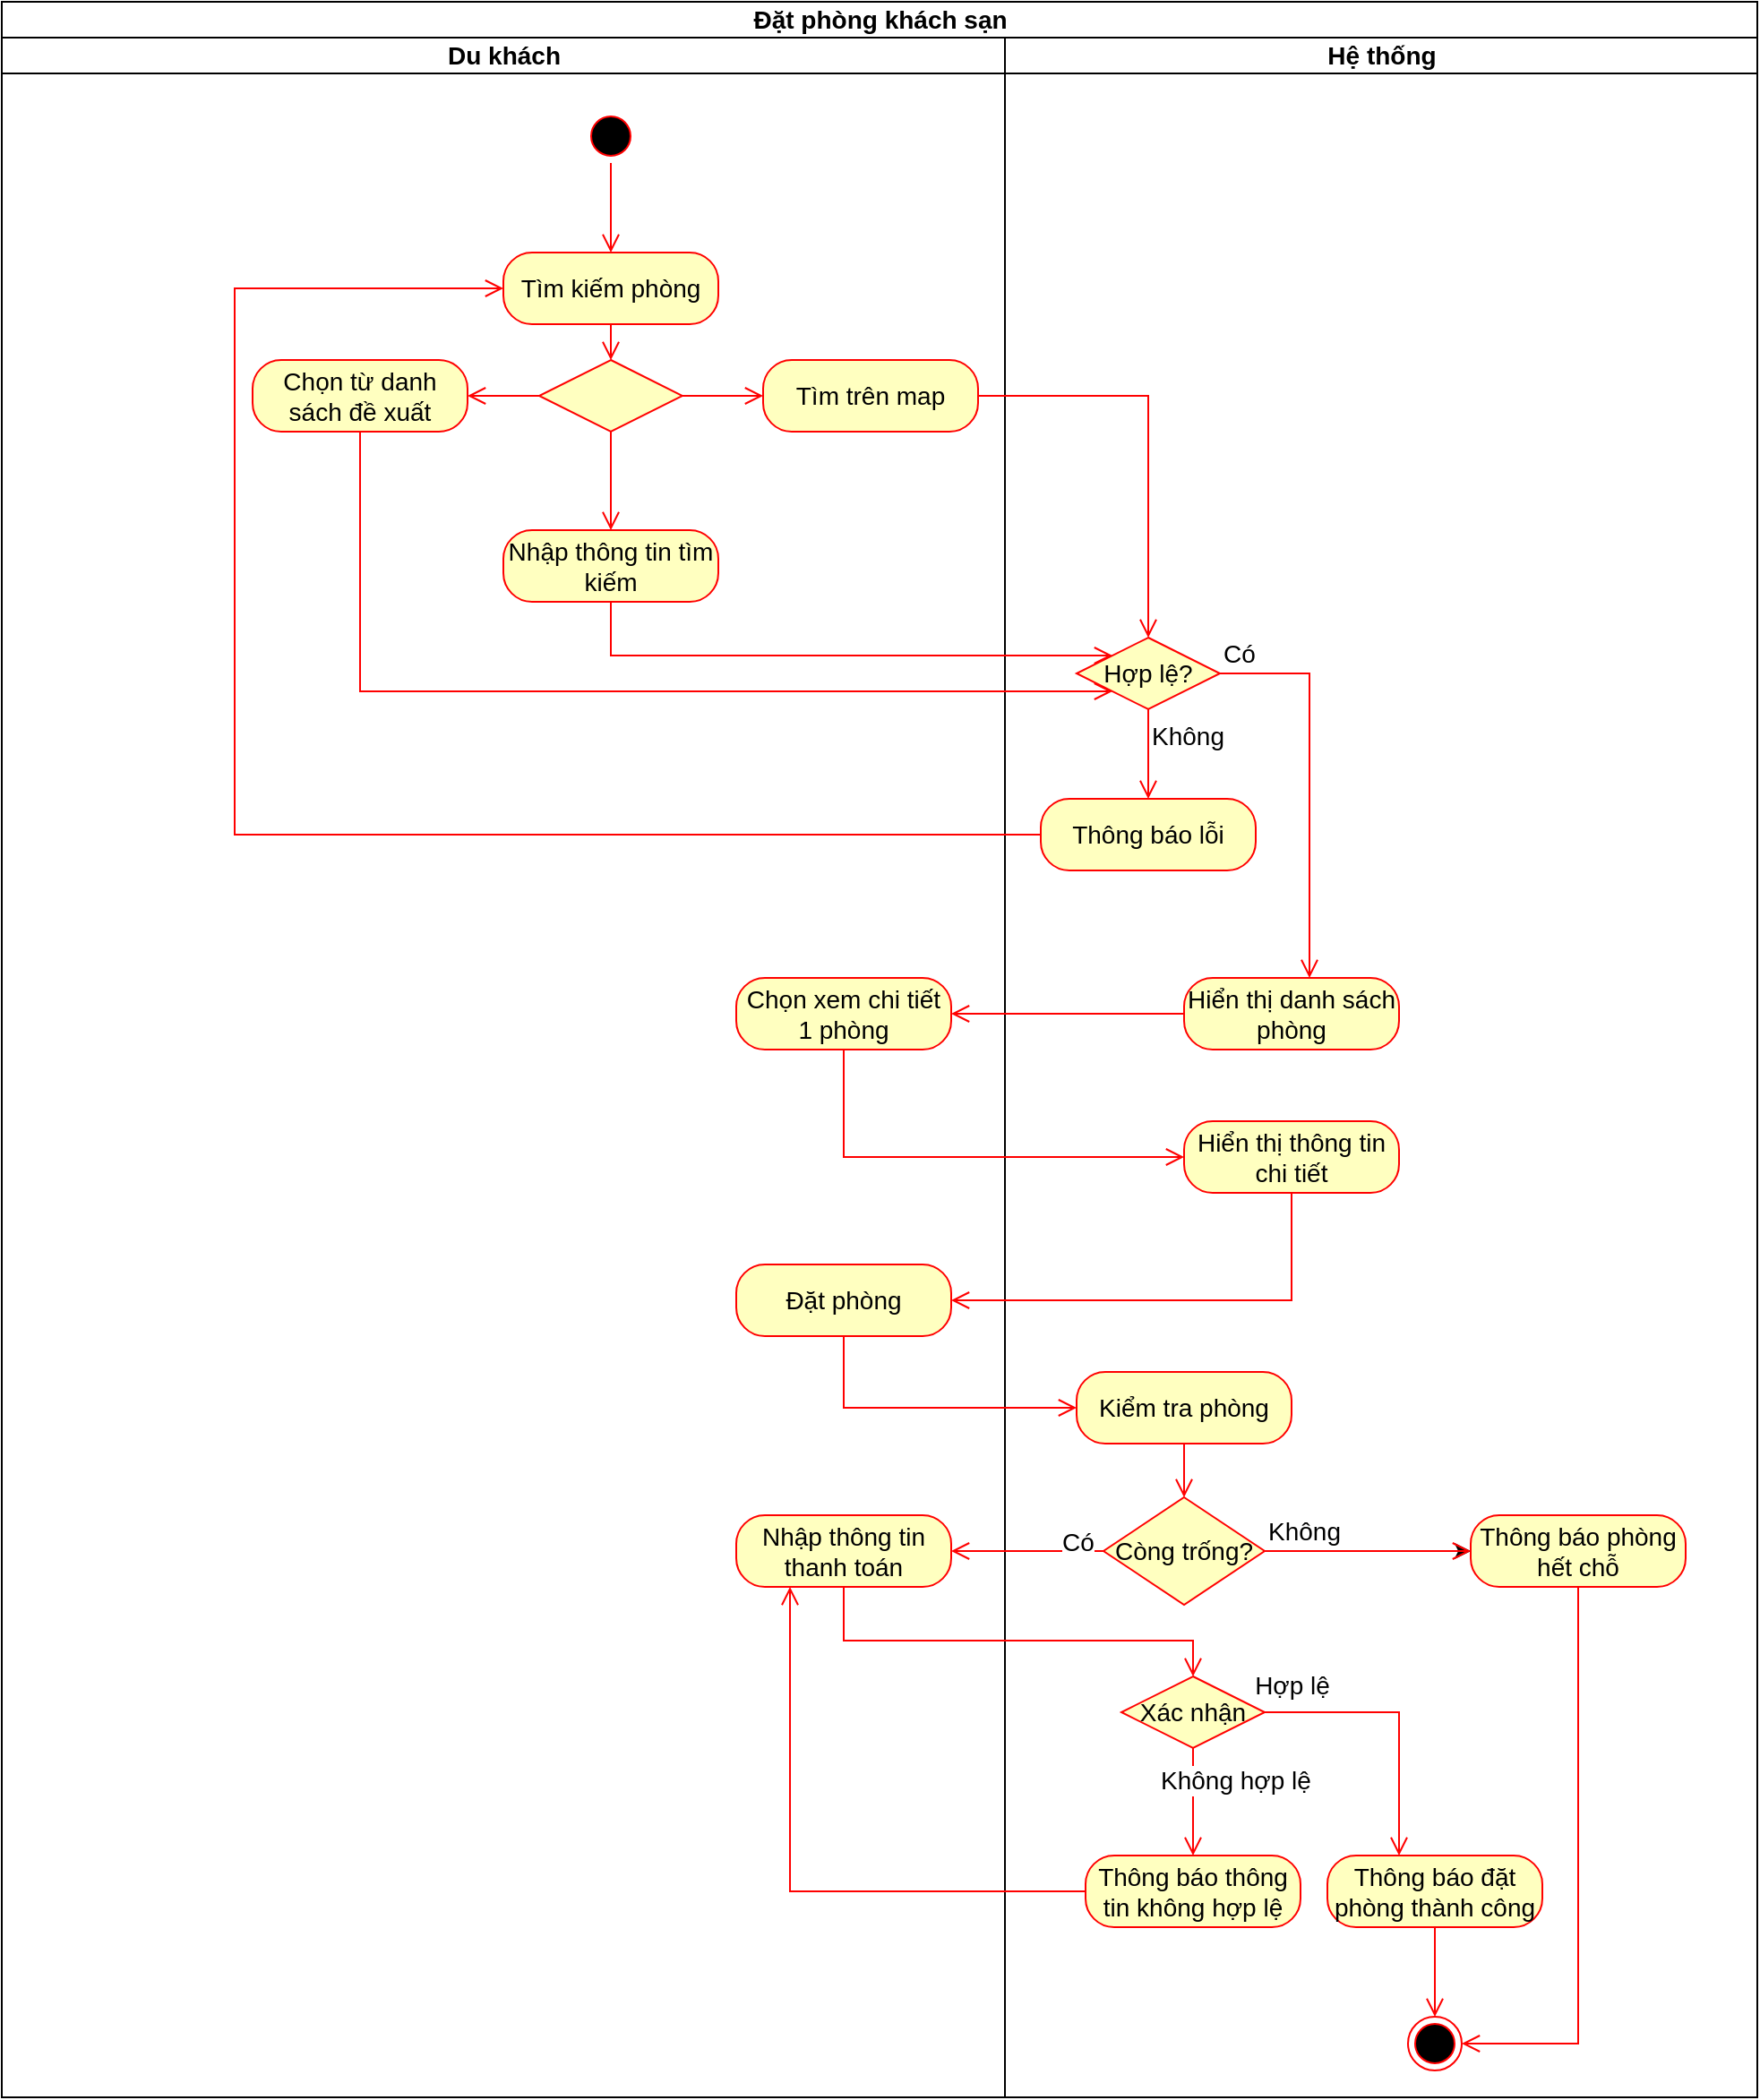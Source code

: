 <mxfile version="26.2.2" pages="5">
  <diagram name="Đặt phòng" id="HptULFoAh9uXKJ1_xF2I">
    <mxGraphModel dx="1362" dy="1943" grid="1" gridSize="10" guides="1" tooltips="1" connect="1" arrows="1" fold="1" page="1" pageScale="1" pageWidth="850" pageHeight="1100" math="0" shadow="0">
      <root>
        <mxCell id="0" />
        <mxCell id="1" parent="0" />
        <mxCell id="S3Kf_AxQQj3snKjmIqRI-3" value="Đặt phòng khách sạn" style="swimlane;childLayout=stackLayout;resizeParent=1;resizeParentMax=0;startSize=20;html=1;fontSize=14;" parent="1" vertex="1">
          <mxGeometry x="730" y="-365" width="980" height="1170" as="geometry" />
        </mxCell>
        <mxCell id="S3Kf_AxQQj3snKjmIqRI-37" value="Có" style="edgeStyle=orthogonalEdgeStyle;html=1;align=left;verticalAlign=bottom;endArrow=open;endSize=8;strokeColor=#ff0000;rounded=0;fontSize=14;" parent="S3Kf_AxQQj3snKjmIqRI-3" edge="1">
          <mxGeometry x="-1" relative="1" as="geometry">
            <mxPoint x="400" y="570" as="targetPoint" />
            <Array as="points">
              <mxPoint x="740" y="390" />
              <mxPoint x="740" y="550" />
              <mxPoint x="400" y="550" />
            </Array>
          </mxGeometry>
        </mxCell>
        <mxCell id="S3Kf_AxQQj3snKjmIqRI-4" value="Du khách" style="swimlane;startSize=20;html=1;fontSize=14;" parent="S3Kf_AxQQj3snKjmIqRI-3" vertex="1">
          <mxGeometry y="20" width="560" height="1150" as="geometry" />
        </mxCell>
        <mxCell id="S3Kf_AxQQj3snKjmIqRI-5" value="" style="ellipse;html=1;shape=startState;fillColor=#000000;strokeColor=#ff0000;fontSize=14;" parent="S3Kf_AxQQj3snKjmIqRI-4" vertex="1">
          <mxGeometry x="325.0" y="40" width="30" height="30" as="geometry" />
        </mxCell>
        <mxCell id="S3Kf_AxQQj3snKjmIqRI-87" value="" style="rhombus;whiteSpace=wrap;html=1;fontColor=#000000;fillColor=#ffffc0;strokeColor=#ff0000;fontSize=14;" parent="S3Kf_AxQQj3snKjmIqRI-4" vertex="1">
          <mxGeometry x="300" y="180" width="80" height="40" as="geometry" />
        </mxCell>
        <mxCell id="S3Kf_AxQQj3snKjmIqRI-88" value="" style="edgeStyle=orthogonalEdgeStyle;html=1;align=left;verticalAlign=bottom;endArrow=open;endSize=8;strokeColor=#ff0000;rounded=0;fontSize=14;" parent="S3Kf_AxQQj3snKjmIqRI-4" source="S3Kf_AxQQj3snKjmIqRI-87" target="S3Kf_AxQQj3snKjmIqRI-92" edge="1">
          <mxGeometry x="-1" relative="1" as="geometry">
            <mxPoint x="370" y="240" as="targetPoint" />
            <Array as="points">
              <mxPoint x="475.25" y="200" />
            </Array>
          </mxGeometry>
        </mxCell>
        <mxCell id="S3Kf_AxQQj3snKjmIqRI-89" value="" style="edgeStyle=orthogonalEdgeStyle;html=1;align=left;verticalAlign=top;endArrow=open;endSize=8;strokeColor=#ff0000;rounded=0;fontSize=14;" parent="S3Kf_AxQQj3snKjmIqRI-4" source="S3Kf_AxQQj3snKjmIqRI-87" target="S3Kf_AxQQj3snKjmIqRI-97" edge="1">
          <mxGeometry x="-1" relative="1" as="geometry">
            <mxPoint x="290" y="320" as="targetPoint" />
          </mxGeometry>
        </mxCell>
        <mxCell id="S3Kf_AxQQj3snKjmIqRI-92" value="Tìm trên map" style="rounded=1;whiteSpace=wrap;html=1;arcSize=40;fontColor=#000000;fillColor=#ffffc0;strokeColor=#ff0000;fontSize=14;" parent="S3Kf_AxQQj3snKjmIqRI-4" vertex="1">
          <mxGeometry x="425" y="180" width="120" height="40" as="geometry" />
        </mxCell>
        <mxCell id="S3Kf_AxQQj3snKjmIqRI-95" value="Tìm kiếm phòng" style="rounded=1;whiteSpace=wrap;html=1;arcSize=40;fontColor=#000000;fillColor=#ffffc0;strokeColor=#ff0000;fontSize=14;" parent="S3Kf_AxQQj3snKjmIqRI-4" vertex="1">
          <mxGeometry x="280" y="120" width="120" height="40" as="geometry" />
        </mxCell>
        <mxCell id="S3Kf_AxQQj3snKjmIqRI-6" value="" style="edgeStyle=orthogonalEdgeStyle;html=1;verticalAlign=bottom;endArrow=open;endSize=8;strokeColor=#ff0000;rounded=0;fontSize=14;" parent="S3Kf_AxQQj3snKjmIqRI-4" source="S3Kf_AxQQj3snKjmIqRI-5" target="S3Kf_AxQQj3snKjmIqRI-95" edge="1">
          <mxGeometry relative="1" as="geometry">
            <mxPoint x="340" y="120" as="targetPoint" />
          </mxGeometry>
        </mxCell>
        <mxCell id="S3Kf_AxQQj3snKjmIqRI-96" value="" style="edgeStyle=orthogonalEdgeStyle;html=1;verticalAlign=bottom;endArrow=open;endSize=8;strokeColor=#ff0000;rounded=0;fontSize=14;" parent="S3Kf_AxQQj3snKjmIqRI-4" source="S3Kf_AxQQj3snKjmIqRI-95" target="S3Kf_AxQQj3snKjmIqRI-87" edge="1">
          <mxGeometry relative="1" as="geometry">
            <mxPoint x="575.25" y="400" as="targetPoint" />
          </mxGeometry>
        </mxCell>
        <mxCell id="S3Kf_AxQQj3snKjmIqRI-97" value="Chọn từ danh sách đề xuất" style="rounded=1;whiteSpace=wrap;html=1;arcSize=40;fontColor=#000000;fillColor=#ffffc0;strokeColor=#ff0000;fontSize=14;" parent="S3Kf_AxQQj3snKjmIqRI-4" vertex="1">
          <mxGeometry x="140" y="180" width="120" height="40" as="geometry" />
        </mxCell>
        <mxCell id="S3Kf_AxQQj3snKjmIqRI-99" value="Nhập thông tin tìm kiếm" style="rounded=1;whiteSpace=wrap;html=1;arcSize=40;fontColor=#000000;fillColor=#ffffc0;strokeColor=#ff0000;fontSize=14;" parent="S3Kf_AxQQj3snKjmIqRI-4" vertex="1">
          <mxGeometry x="280" y="275" width="120" height="40" as="geometry" />
        </mxCell>
        <mxCell id="S3Kf_AxQQj3snKjmIqRI-101" value="" style="edgeStyle=orthogonalEdgeStyle;html=1;verticalAlign=bottom;endArrow=open;endSize=8;strokeColor=#ff0000;rounded=0;fontSize=14;" parent="S3Kf_AxQQj3snKjmIqRI-4" source="S3Kf_AxQQj3snKjmIqRI-87" target="S3Kf_AxQQj3snKjmIqRI-99" edge="1">
          <mxGeometry relative="1" as="geometry">
            <mxPoint x="350" y="385" as="targetPoint" />
            <mxPoint x="350" y="325" as="sourcePoint" />
          </mxGeometry>
        </mxCell>
        <mxCell id="S3Kf_AxQQj3snKjmIqRI-21" value="Hệ thống" style="swimlane;startSize=20;html=1;fontSize=14;" parent="S3Kf_AxQQj3snKjmIqRI-3" vertex="1">
          <mxGeometry x="560" y="20" width="420" height="1150" as="geometry" />
        </mxCell>
        <mxCell id="S3Kf_AxQQj3snKjmIqRI-73" value="" style="ellipse;html=1;shape=endState;fillColor=#000000;strokeColor=#ff0000;fontSize=14;" parent="S3Kf_AxQQj3snKjmIqRI-21" vertex="1">
          <mxGeometry x="225" y="1105" width="30" height="30" as="geometry" />
        </mxCell>
        <mxCell id="S3Kf_AxQQj3snKjmIqRI-53" value="Chọn xem chi tiết 1 phòng" style="rounded=1;whiteSpace=wrap;html=1;arcSize=40;fontColor=#000000;fillColor=#ffffc0;strokeColor=#ff0000;fontSize=14;" parent="1" vertex="1">
          <mxGeometry x="1140" y="180" width="120" height="40" as="geometry" />
        </mxCell>
        <mxCell id="S3Kf_AxQQj3snKjmIqRI-59" value="Đặt phòng" style="rounded=1;whiteSpace=wrap;html=1;arcSize=40;fontColor=#000000;fillColor=#ffffc0;strokeColor=#ff0000;fontSize=14;" parent="1" vertex="1">
          <mxGeometry x="1140" y="340" width="120" height="40" as="geometry" />
        </mxCell>
        <mxCell id="S3Kf_AxQQj3snKjmIqRI-66" value="Nhập thông tin thanh toán" style="rounded=1;whiteSpace=wrap;html=1;arcSize=40;fontColor=#000000;fillColor=#ffffc0;strokeColor=#ff0000;fontSize=14;" parent="1" vertex="1">
          <mxGeometry x="1140" y="480" width="120" height="40" as="geometry" />
        </mxCell>
        <mxCell id="S3Kf_AxQQj3snKjmIqRI-52" value="" style="edgeStyle=orthogonalEdgeStyle;html=1;verticalAlign=bottom;endArrow=open;endSize=8;strokeColor=#ff0000;rounded=0;fontSize=14;" parent="1" source="S3Kf_AxQQj3snKjmIqRI-51" target="S3Kf_AxQQj3snKjmIqRI-53" edge="1">
          <mxGeometry relative="1" as="geometry">
            <mxPoint x="1250" y="200" as="targetPoint" />
          </mxGeometry>
        </mxCell>
        <mxCell id="S3Kf_AxQQj3snKjmIqRI-54" value="" style="edgeStyle=orthogonalEdgeStyle;html=1;verticalAlign=bottom;endArrow=open;endSize=8;strokeColor=#ff0000;rounded=0;fontSize=14;" parent="1" source="S3Kf_AxQQj3snKjmIqRI-53" target="S3Kf_AxQQj3snKjmIqRI-57" edge="1">
          <mxGeometry relative="1" as="geometry">
            <mxPoint x="1200" y="280" as="targetPoint" />
            <Array as="points">
              <mxPoint x="1200" y="280" />
            </Array>
          </mxGeometry>
        </mxCell>
        <mxCell id="S3Kf_AxQQj3snKjmIqRI-58" value="" style="edgeStyle=orthogonalEdgeStyle;html=1;verticalAlign=bottom;endArrow=open;endSize=8;strokeColor=#ff0000;rounded=0;fontSize=14;" parent="1" source="S3Kf_AxQQj3snKjmIqRI-57" target="S3Kf_AxQQj3snKjmIqRI-59" edge="1">
          <mxGeometry relative="1" as="geometry">
            <mxPoint x="1200" y="360" as="targetPoint" />
            <Array as="points">
              <mxPoint x="1450" y="360" />
            </Array>
          </mxGeometry>
        </mxCell>
        <mxCell id="S3Kf_AxQQj3snKjmIqRI-60" value="" style="edgeStyle=orthogonalEdgeStyle;html=1;verticalAlign=bottom;endArrow=open;endSize=8;strokeColor=#ff0000;rounded=0;fontSize=14;" parent="1" source="S3Kf_AxQQj3snKjmIqRI-59" target="S3Kf_AxQQj3snKjmIqRI-61" edge="1">
          <mxGeometry relative="1" as="geometry">
            <mxPoint x="1200" y="440" as="targetPoint" />
            <Array as="points">
              <mxPoint x="1200" y="420" />
            </Array>
          </mxGeometry>
        </mxCell>
        <mxCell id="S3Kf_AxQQj3snKjmIqRI-65" value="Có" style="edgeStyle=orthogonalEdgeStyle;html=1;align=left;verticalAlign=top;endArrow=open;endSize=8;strokeColor=#ff0000;rounded=0;fontSize=14;" parent="1" source="S3Kf_AxQQj3snKjmIqRI-63" target="S3Kf_AxQQj3snKjmIqRI-66" edge="1">
          <mxGeometry x="-0.412" y="-20" relative="1" as="geometry">
            <mxPoint x="1620" y="580" as="targetPoint" />
            <mxPoint as="offset" />
          </mxGeometry>
        </mxCell>
        <mxCell id="S3Kf_AxQQj3snKjmIqRI-67" value="" style="edgeStyle=orthogonalEdgeStyle;html=1;verticalAlign=bottom;endArrow=open;endSize=8;strokeColor=#ff0000;rounded=0;fontSize=14;" parent="1" source="S3Kf_AxQQj3snKjmIqRI-66" target="S3Kf_AxQQj3snKjmIqRI-68" edge="1">
          <mxGeometry relative="1" as="geometry">
            <mxPoint x="1620" y="660" as="targetPoint" />
            <Array as="points">
              <mxPoint x="1200" y="550" />
              <mxPoint x="1395" y="550" />
            </Array>
          </mxGeometry>
        </mxCell>
        <mxCell id="S3Kf_AxQQj3snKjmIqRI-45" value="Hợp lệ?" style="rhombus;whiteSpace=wrap;html=1;fontColor=#000000;fillColor=#ffffc0;strokeColor=#ff0000;fontSize=14;" parent="1" vertex="1">
          <mxGeometry x="1330" y="-10" width="80" height="40" as="geometry" />
        </mxCell>
        <mxCell id="S3Kf_AxQQj3snKjmIqRI-46" value="Có" style="edgeStyle=orthogonalEdgeStyle;html=1;align=left;verticalAlign=bottom;endArrow=open;endSize=8;strokeColor=#ff0000;rounded=0;fontSize=14;" parent="1" source="S3Kf_AxQQj3snKjmIqRI-45" target="S3Kf_AxQQj3snKjmIqRI-51" edge="1">
          <mxGeometry x="-1" relative="1" as="geometry">
            <mxPoint x="1570" as="targetPoint" />
            <Array as="points">
              <mxPoint x="1460" y="10" />
            </Array>
          </mxGeometry>
        </mxCell>
        <mxCell id="S3Kf_AxQQj3snKjmIqRI-47" value="Không" style="edgeStyle=orthogonalEdgeStyle;html=1;align=left;verticalAlign=top;endArrow=open;endSize=8;strokeColor=#ff0000;rounded=0;fontSize=14;" parent="1" source="S3Kf_AxQQj3snKjmIqRI-45" target="S3Kf_AxQQj3snKjmIqRI-48" edge="1">
          <mxGeometry x="-1" relative="1" as="geometry">
            <mxPoint x="1370" y="80" as="targetPoint" />
            <Array as="points" />
          </mxGeometry>
        </mxCell>
        <mxCell id="S3Kf_AxQQj3snKjmIqRI-48" value="Thông báo lỗi" style="rounded=1;whiteSpace=wrap;html=1;arcSize=40;fontColor=#000000;fillColor=#ffffc0;strokeColor=#ff0000;fontSize=14;" parent="1" vertex="1">
          <mxGeometry x="1310" y="80" width="120" height="40" as="geometry" />
        </mxCell>
        <mxCell id="S3Kf_AxQQj3snKjmIqRI-51" value="Hiển thị danh sách phòng" style="rounded=1;whiteSpace=wrap;html=1;arcSize=40;fontColor=#000000;fillColor=#ffffc0;strokeColor=#ff0000;fontSize=14;" parent="1" vertex="1">
          <mxGeometry x="1390" y="180" width="120" height="40" as="geometry" />
        </mxCell>
        <mxCell id="S3Kf_AxQQj3snKjmIqRI-57" value="Hiển thị thông tin chi tiết" style="rounded=1;whiteSpace=wrap;html=1;arcSize=40;fontColor=#000000;fillColor=#ffffc0;strokeColor=#ff0000;fontSize=14;" parent="1" vertex="1">
          <mxGeometry x="1390" y="260" width="120" height="40" as="geometry" />
        </mxCell>
        <mxCell id="S3Kf_AxQQj3snKjmIqRI-61" value="Kiểm tra phòng" style="rounded=1;whiteSpace=wrap;html=1;arcSize=40;fontColor=#000000;fillColor=#ffffc0;strokeColor=#ff0000;fontSize=14;" parent="1" vertex="1">
          <mxGeometry x="1330" y="400" width="120" height="40" as="geometry" />
        </mxCell>
        <mxCell id="S3Kf_AxQQj3snKjmIqRI-62" value="" style="edgeStyle=orthogonalEdgeStyle;html=1;verticalAlign=bottom;endArrow=open;endSize=8;strokeColor=#ff0000;rounded=0;fontSize=14;" parent="1" source="S3Kf_AxQQj3snKjmIqRI-61" target="S3Kf_AxQQj3snKjmIqRI-63" edge="1">
          <mxGeometry relative="1" as="geometry">
            <mxPoint x="1390" y="500" as="targetPoint" />
          </mxGeometry>
        </mxCell>
        <mxCell id="S3Kf_AxQQj3snKjmIqRI-74" value="" style="edgeStyle=orthogonalEdgeStyle;rounded=0;orthogonalLoop=1;jettySize=auto;html=1;fontSize=14;" parent="1" source="S3Kf_AxQQj3snKjmIqRI-63" target="S3Kf_AxQQj3snKjmIqRI-71" edge="1">
          <mxGeometry relative="1" as="geometry" />
        </mxCell>
        <mxCell id="S3Kf_AxQQj3snKjmIqRI-63" value="Còng trống?" style="rhombus;whiteSpace=wrap;html=1;fontColor=#000000;fillColor=#ffffc0;strokeColor=#ff0000;fontSize=14;" parent="1" vertex="1">
          <mxGeometry x="1345" y="470" width="90" height="60" as="geometry" />
        </mxCell>
        <mxCell id="S3Kf_AxQQj3snKjmIqRI-64" value="Không" style="edgeStyle=orthogonalEdgeStyle;html=1;align=left;verticalAlign=bottom;endArrow=open;endSize=8;strokeColor=#ff0000;rounded=0;fontSize=14;" parent="1" source="S3Kf_AxQQj3snKjmIqRI-63" target="S3Kf_AxQQj3snKjmIqRI-71" edge="1">
          <mxGeometry x="-1" relative="1" as="geometry">
            <mxPoint x="1530" y="500" as="targetPoint" />
          </mxGeometry>
        </mxCell>
        <mxCell id="S3Kf_AxQQj3snKjmIqRI-68" value="Xác nhận" style="rhombus;whiteSpace=wrap;html=1;fontColor=#000000;fillColor=#ffffc0;strokeColor=#ff0000;fontSize=14;" parent="1" vertex="1">
          <mxGeometry x="1355" y="570" width="80" height="40" as="geometry" />
        </mxCell>
        <mxCell id="S3Kf_AxQQj3snKjmIqRI-71" value="Thông báo phòng hết chỗ" style="rounded=1;whiteSpace=wrap;html=1;arcSize=40;fontColor=#000000;fillColor=#ffffc0;strokeColor=#ff0000;fontSize=14;" parent="1" vertex="1">
          <mxGeometry x="1550" y="480" width="120" height="40" as="geometry" />
        </mxCell>
        <mxCell id="S3Kf_AxQQj3snKjmIqRI-72" value="" style="edgeStyle=orthogonalEdgeStyle;html=1;verticalAlign=bottom;endArrow=open;endSize=8;strokeColor=#ff0000;rounded=0;fontSize=14;" parent="1" source="S3Kf_AxQQj3snKjmIqRI-71" target="S3Kf_AxQQj3snKjmIqRI-73" edge="1">
          <mxGeometry relative="1" as="geometry">
            <mxPoint x="1550" y="640" as="targetPoint" />
            <Array as="points">
              <mxPoint x="1610" y="775" />
            </Array>
          </mxGeometry>
        </mxCell>
        <mxCell id="S3Kf_AxQQj3snKjmIqRI-78" value="Thông báo đặt phòng thành công" style="rounded=1;whiteSpace=wrap;html=1;arcSize=40;fontColor=#000000;fillColor=#ffffc0;strokeColor=#ff0000;fontSize=14;" parent="1" vertex="1">
          <mxGeometry x="1470" y="670" width="120" height="40" as="geometry" />
        </mxCell>
        <mxCell id="S3Kf_AxQQj3snKjmIqRI-79" value="" style="edgeStyle=orthogonalEdgeStyle;html=1;verticalAlign=bottom;endArrow=open;endSize=8;strokeColor=#ff0000;rounded=0;fontSize=14;" parent="1" source="S3Kf_AxQQj3snKjmIqRI-78" target="S3Kf_AxQQj3snKjmIqRI-73" edge="1">
          <mxGeometry relative="1" as="geometry">
            <mxPoint x="1355" y="860" as="targetPoint" />
            <Array as="points">
              <mxPoint x="1530" y="730" />
              <mxPoint x="1530" y="730" />
            </Array>
          </mxGeometry>
        </mxCell>
        <mxCell id="S3Kf_AxQQj3snKjmIqRI-77" value="" style="edgeStyle=orthogonalEdgeStyle;html=1;verticalAlign=bottom;endArrow=open;endSize=8;strokeColor=#ff0000;rounded=0;fontSize=14;" parent="1" source="S3Kf_AxQQj3snKjmIqRI-68" edge="1">
          <mxGeometry relative="1" as="geometry">
            <mxPoint x="1510" y="670" as="targetPoint" />
            <mxPoint x="1415" y="590" as="sourcePoint" />
            <Array as="points">
              <mxPoint x="1510" y="590" />
            </Array>
          </mxGeometry>
        </mxCell>
        <mxCell id="S3Kf_AxQQj3snKjmIqRI-80" value="Hợp lệ" style="text;html=1;align=center;verticalAlign=middle;resizable=0;points=[];autosize=1;strokeColor=none;fillColor=none;fontSize=14;" parent="1" vertex="1">
          <mxGeometry x="1415" y="560" width="70" height="30" as="geometry" />
        </mxCell>
        <mxCell id="S3Kf_AxQQj3snKjmIqRI-83" value="Thông báo thông tin không hợp lệ" style="rounded=1;whiteSpace=wrap;html=1;arcSize=40;fontColor=#000000;fillColor=#ffffc0;strokeColor=#ff0000;fontSize=14;" parent="1" vertex="1">
          <mxGeometry x="1335" y="670" width="120" height="40" as="geometry" />
        </mxCell>
        <mxCell id="S3Kf_AxQQj3snKjmIqRI-85" value="Không hợp lệ" style="edgeStyle=orthogonalEdgeStyle;html=1;align=left;verticalAlign=top;endArrow=open;endSize=8;strokeColor=#ff0000;rounded=0;fontSize=14;" parent="1" source="S3Kf_AxQQj3snKjmIqRI-68" target="S3Kf_AxQQj3snKjmIqRI-83" edge="1">
          <mxGeometry x="-0.905" y="-20" relative="1" as="geometry">
            <mxPoint x="1110" y="510" as="targetPoint" />
            <mxPoint x="1355" y="510" as="sourcePoint" />
            <mxPoint as="offset" />
          </mxGeometry>
        </mxCell>
        <mxCell id="S3Kf_AxQQj3snKjmIqRI-84" value="" style="edgeStyle=orthogonalEdgeStyle;html=1;verticalAlign=bottom;endArrow=open;endSize=8;strokeColor=#ff0000;rounded=0;fontSize=14;" parent="1" source="S3Kf_AxQQj3snKjmIqRI-83" target="S3Kf_AxQQj3snKjmIqRI-66" edge="1">
          <mxGeometry relative="1" as="geometry">
            <mxPoint x="1360" y="770" as="targetPoint" />
            <Array as="points">
              <mxPoint x="1170" y="690" />
            </Array>
          </mxGeometry>
        </mxCell>
        <mxCell id="S3Kf_AxQQj3snKjmIqRI-93" value="" style="edgeStyle=orthogonalEdgeStyle;html=1;verticalAlign=bottom;endArrow=open;endSize=8;strokeColor=#ff0000;rounded=0;fontSize=14;" parent="1" source="S3Kf_AxQQj3snKjmIqRI-92" target="S3Kf_AxQQj3snKjmIqRI-45" edge="1">
          <mxGeometry relative="1" as="geometry">
            <mxPoint x="1270" y="80" as="targetPoint" />
          </mxGeometry>
        </mxCell>
        <mxCell id="S3Kf_AxQQj3snKjmIqRI-98" value="" style="edgeStyle=orthogonalEdgeStyle;html=1;verticalAlign=bottom;endArrow=open;endSize=8;strokeColor=#ff0000;rounded=0;fontSize=14;" parent="1" source="S3Kf_AxQQj3snKjmIqRI-97" target="S3Kf_AxQQj3snKjmIqRI-45" edge="1">
          <mxGeometry relative="1" as="geometry">
            <mxPoint x="1325.25" y="-110" as="targetPoint" />
            <Array as="points">
              <mxPoint x="930" y="20" />
            </Array>
          </mxGeometry>
        </mxCell>
        <mxCell id="S3Kf_AxQQj3snKjmIqRI-100" value="" style="edgeStyle=orthogonalEdgeStyle;html=1;verticalAlign=bottom;endArrow=open;endSize=8;strokeColor=#ff0000;rounded=0;fontSize=14;" parent="1" source="S3Kf_AxQQj3snKjmIqRI-99" target="S3Kf_AxQQj3snKjmIqRI-45" edge="1">
          <mxGeometry relative="1" as="geometry">
            <mxPoint x="1010" y="-50" as="targetPoint" />
            <Array as="points">
              <mxPoint x="1070" />
            </Array>
          </mxGeometry>
        </mxCell>
        <mxCell id="S3Kf_AxQQj3snKjmIqRI-102" value="" style="edgeStyle=orthogonalEdgeStyle;html=1;verticalAlign=bottom;endArrow=open;endSize=8;strokeColor=#ff0000;rounded=0;fontSize=14;" parent="1" source="S3Kf_AxQQj3snKjmIqRI-48" target="S3Kf_AxQQj3snKjmIqRI-95" edge="1">
          <mxGeometry relative="1" as="geometry">
            <mxPoint x="1145" y="100" as="targetPoint" />
            <mxPoint x="1275" y="100" as="sourcePoint" />
            <Array as="points">
              <mxPoint x="860" y="100" />
              <mxPoint x="860" y="-205" />
            </Array>
          </mxGeometry>
        </mxCell>
      </root>
    </mxGraphModel>
  </diagram>
  <diagram id="B-T5kTA9bMz7mlcp8Ft2" name="Tra cứu thông tin phòng đã thuê">
    <mxGraphModel dx="-266" dy="887" grid="1" gridSize="10" guides="1" tooltips="1" connect="1" arrows="1" fold="1" page="1" pageScale="1" pageWidth="850" pageHeight="1100" math="0" shadow="0">
      <root>
        <mxCell id="0" />
        <mxCell id="1" parent="0" />
        <mxCell id="u0dRNuEWsL53vBZzx8s8-1" value="Theo dõi phòng đã đặt" style="swimlane;childLayout=stackLayout;resizeParent=1;resizeParentMax=0;startSize=20;html=1;fontSize=14;" parent="1" vertex="1">
          <mxGeometry x="2390" y="280" width="830" height="780" as="geometry" />
        </mxCell>
        <mxCell id="u0dRNuEWsL53vBZzx8s8-2" value="Có" style="edgeStyle=orthogonalEdgeStyle;html=1;align=left;verticalAlign=bottom;endArrow=open;endSize=8;strokeColor=#ff0000;rounded=0;fontSize=14;" parent="u0dRNuEWsL53vBZzx8s8-1" edge="1">
          <mxGeometry x="-1" relative="1" as="geometry">
            <mxPoint x="400" y="570" as="targetPoint" />
            <Array as="points">
              <mxPoint x="740" y="390" />
              <mxPoint x="740" y="550" />
              <mxPoint x="400" y="550" />
            </Array>
          </mxGeometry>
        </mxCell>
        <mxCell id="u0dRNuEWsL53vBZzx8s8-3" value="Du khách" style="swimlane;startSize=20;html=1;fontSize=14;" parent="u0dRNuEWsL53vBZzx8s8-1" vertex="1">
          <mxGeometry y="20" width="640" height="760" as="geometry" />
        </mxCell>
        <mxCell id="u0dRNuEWsL53vBZzx8s8-15" value="Hệ thống" style="swimlane;startSize=20;html=1;fontSize=14;" parent="u0dRNuEWsL53vBZzx8s8-1" vertex="1">
          <mxGeometry x="640" y="20" width="190" height="760" as="geometry" />
        </mxCell>
        <mxCell id="u0dRNuEWsL53vBZzx8s8-4" value="" style="ellipse;html=1;shape=startState;fillColor=#000000;strokeColor=#ff0000;fontSize=14;" parent="1" vertex="1">
          <mxGeometry x="2725.0" y="330" width="30" height="30" as="geometry" />
        </mxCell>
        <mxCell id="u0dRNuEWsL53vBZzx8s8-9" value="Mở trang phòng đã đặt" style="rounded=1;whiteSpace=wrap;html=1;arcSize=40;fontColor=#000000;fillColor=#ffffc0;strokeColor=#ff0000;fontSize=14;" parent="1" vertex="1">
          <mxGeometry x="2680" y="410" width="120" height="40" as="geometry" />
        </mxCell>
        <mxCell id="u0dRNuEWsL53vBZzx8s8-10" value="" style="edgeStyle=orthogonalEdgeStyle;html=1;verticalAlign=bottom;endArrow=open;endSize=8;strokeColor=#ff0000;rounded=0;fontSize=14;" parent="1" source="u0dRNuEWsL53vBZzx8s8-4" target="u0dRNuEWsL53vBZzx8s8-9" edge="1">
          <mxGeometry relative="1" as="geometry">
            <mxPoint x="2740" y="410" as="targetPoint" />
          </mxGeometry>
        </mxCell>
        <mxCell id="0rQLUcbvLunCzxovgEAL-11" value="Chọn một phòng" style="rounded=1;whiteSpace=wrap;html=1;arcSize=40;fontColor=#000000;fillColor=#ffffc0;strokeColor=#ff0000;fontSize=14;" parent="1" vertex="1">
          <mxGeometry x="2680" y="510" width="120" height="40" as="geometry" />
        </mxCell>
        <mxCell id="0rQLUcbvLunCzxovgEAL-13" value="Hiển thị thông tin chi tiết" style="rounded=1;whiteSpace=wrap;html=1;arcSize=40;fontColor=#000000;fillColor=#ffffc0;strokeColor=#ff0000;fontSize=14;" parent="1" vertex="1">
          <mxGeometry x="2680" y="610" width="120" height="40" as="geometry" />
        </mxCell>
        <mxCell id="0rQLUcbvLunCzxovgEAL-14" value="" style="edgeStyle=orthogonalEdgeStyle;html=1;verticalAlign=bottom;endArrow=open;endSize=8;strokeColor=#ff0000;rounded=0;fontSize=14;" parent="1" source="0rQLUcbvLunCzxovgEAL-13" edge="1" target="HMfGsQrg2XFKdXCr62Oz-1">
          <mxGeometry relative="1" as="geometry">
            <mxPoint x="2740" y="690" as="targetPoint" />
          </mxGeometry>
        </mxCell>
        <mxCell id="0rQLUcbvLunCzxovgEAL-12" value="" style="edgeStyle=orthogonalEdgeStyle;html=1;verticalAlign=bottom;endArrow=open;endSize=8;strokeColor=#ff0000;rounded=0;fontSize=14;" parent="1" source="0rQLUcbvLunCzxovgEAL-11" target="0rQLUcbvLunCzxovgEAL-13" edge="1">
          <mxGeometry relative="1" as="geometry">
            <mxPoint x="2690" y="700" as="targetPoint" />
          </mxGeometry>
        </mxCell>
        <mxCell id="0rQLUcbvLunCzxovgEAL-21" value="" style="edgeStyle=orthogonalEdgeStyle;html=1;verticalAlign=bottom;endArrow=open;endSize=8;strokeColor=#ff0000;rounded=0;fontSize=14;" parent="1" target="0rQLUcbvLunCzxovgEAL-22" edge="1" source="HMfGsQrg2XFKdXCr62Oz-1">
          <mxGeometry relative="1" as="geometry">
            <mxPoint x="2890" y="773" as="targetPoint" />
            <mxPoint x="2830" y="700" as="sourcePoint" />
            <Array as="points">
              <mxPoint x="2740" y="730" />
              <mxPoint x="2830" y="730" />
            </Array>
          </mxGeometry>
        </mxCell>
        <mxCell id="0rQLUcbvLunCzxovgEAL-22" value="Hủy phòng" style="rounded=1;whiteSpace=wrap;html=1;arcSize=40;fontColor=#000000;fillColor=#ffffc0;strokeColor=#ff0000;fontSize=14;" parent="1" vertex="1">
          <mxGeometry x="2760" y="773" width="120" height="40" as="geometry" />
        </mxCell>
        <mxCell id="0rQLUcbvLunCzxovgEAL-23" value="" style="edgeStyle=orthogonalEdgeStyle;html=1;verticalAlign=bottom;endArrow=open;endSize=8;strokeColor=#ff0000;rounded=0;fontSize=14;" parent="1" source="0rQLUcbvLunCzxovgEAL-22" edge="1" target="0rQLUcbvLunCzxovgEAL-30">
          <mxGeometry relative="1" as="geometry">
            <mxPoint x="2830" y="868" as="targetPoint" />
            <Array as="points">
              <mxPoint x="2820" y="860" />
              <mxPoint x="2740" y="860" />
            </Array>
          </mxGeometry>
        </mxCell>
        <mxCell id="0rQLUcbvLunCzxovgEAL-25" value="Thanh toán" style="rounded=1;whiteSpace=wrap;html=1;arcSize=40;fontColor=#000000;fillColor=#ffffc0;strokeColor=#ff0000;fontSize=14;" parent="1" vertex="1">
          <mxGeometry x="2900" y="770" width="120" height="40" as="geometry" />
        </mxCell>
        <mxCell id="0rQLUcbvLunCzxovgEAL-26" value="" style="edgeStyle=orthogonalEdgeStyle;html=1;verticalAlign=bottom;endArrow=open;endSize=8;strokeColor=#ff0000;rounded=0;fontSize=14;" parent="1" source="0rQLUcbvLunCzxovgEAL-25" target="0rQLUcbvLunCzxovgEAL-30" edge="1">
          <mxGeometry relative="1" as="geometry">
            <mxPoint x="2970.2" y="865" as="targetPoint" />
            <Array as="points">
              <mxPoint x="2960" y="860" />
              <mxPoint x="2740" y="860" />
            </Array>
          </mxGeometry>
        </mxCell>
        <mxCell id="0rQLUcbvLunCzxovgEAL-24" value="" style="edgeStyle=orthogonalEdgeStyle;html=1;verticalAlign=bottom;endArrow=open;endSize=8;strokeColor=#ff0000;rounded=0;fontSize=14;" parent="1" target="0rQLUcbvLunCzxovgEAL-25" edge="1" source="HMfGsQrg2XFKdXCr62Oz-1">
          <mxGeometry relative="1" as="geometry">
            <mxPoint x="2970" y="760" as="targetPoint" />
            <mxPoint x="2970" y="700" as="sourcePoint" />
            <Array as="points">
              <mxPoint x="2740" y="730" />
              <mxPoint x="2960" y="730" />
            </Array>
          </mxGeometry>
        </mxCell>
        <mxCell id="u0dRNuEWsL53vBZzx8s8-39" value="" style="ellipse;html=1;shape=endState;fillColor=#000000;strokeColor=#ff0000;fontSize=14;" parent="1" vertex="1">
          <mxGeometry x="2725" y="1010" width="30" height="30" as="geometry" />
        </mxCell>
        <mxCell id="0rQLUcbvLunCzxovgEAL-30" value="" style="rhombus;whiteSpace=wrap;html=1;fontColor=#000000;fillColor=#ffffc0;strokeColor=#ff0000;fontSize=14;" parent="1" vertex="1">
          <mxGeometry x="2700" y="910" width="80" height="40" as="geometry" />
        </mxCell>
        <mxCell id="0rQLUcbvLunCzxovgEAL-32" value="Hợp lệ" style="edgeStyle=orthogonalEdgeStyle;html=1;align=left;verticalAlign=top;endArrow=open;endSize=8;strokeColor=#ff0000;rounded=0;fontSize=14;" parent="1" source="0rQLUcbvLunCzxovgEAL-30" edge="1">
          <mxGeometry x="-1" relative="1" as="geometry">
            <mxPoint x="2740" y="1010" as="targetPoint" />
          </mxGeometry>
        </mxCell>
        <mxCell id="0rQLUcbvLunCzxovgEAL-34" value="Thông báo lỗi" style="rounded=1;whiteSpace=wrap;html=1;arcSize=40;fontColor=#000000;fillColor=#ffffc0;strokeColor=#ff0000;fontSize=14;" parent="1" vertex="1">
          <mxGeometry x="2480" y="910" width="120" height="40" as="geometry" />
        </mxCell>
        <mxCell id="0rQLUcbvLunCzxovgEAL-31" value="Không hợp lệ" style="edgeStyle=orthogonalEdgeStyle;html=1;align=left;verticalAlign=bottom;endArrow=open;endSize=8;strokeColor=#ff0000;rounded=0;fontSize=14;" parent="1" source="0rQLUcbvLunCzxovgEAL-30" target="0rQLUcbvLunCzxovgEAL-34" edge="1">
          <mxGeometry x="0.6" relative="1" as="geometry">
            <mxPoint x="2880" y="930" as="targetPoint" />
            <mxPoint as="offset" />
          </mxGeometry>
        </mxCell>
        <mxCell id="0rQLUcbvLunCzxovgEAL-35" value="" style="edgeStyle=orthogonalEdgeStyle;html=1;verticalAlign=bottom;endArrow=open;endSize=8;strokeColor=#ff0000;rounded=0;fontSize=14;" parent="1" source="0rQLUcbvLunCzxovgEAL-34" target="0rQLUcbvLunCzxovgEAL-13" edge="1">
          <mxGeometry relative="1" as="geometry">
            <mxPoint x="2900" y="930" as="targetPoint" />
            <mxPoint x="2900" y="880" as="sourcePoint" />
            <Array as="points">
              <mxPoint x="2430" y="930" />
              <mxPoint x="2430" y="630" />
            </Array>
          </mxGeometry>
        </mxCell>
        <mxCell id="Q5TvdqtZLQ0l6SHcN5IB-1" value="Đánh giá" style="rounded=1;whiteSpace=wrap;html=1;arcSize=40;fontColor=#000000;fillColor=#ffffc0;strokeColor=#ff0000;fontSize=14;" parent="1" vertex="1">
          <mxGeometry x="2610" y="770" width="120" height="40" as="geometry" />
        </mxCell>
        <mxCell id="Q5TvdqtZLQ0l6SHcN5IB-2" value="" style="edgeStyle=orthogonalEdgeStyle;html=1;verticalAlign=bottom;endArrow=open;endSize=8;strokeColor=#ff0000;rounded=0;fontSize=14;" parent="1" source="Q5TvdqtZLQ0l6SHcN5IB-1" target="0rQLUcbvLunCzxovgEAL-30" edge="1">
          <mxGeometry relative="1" as="geometry">
            <mxPoint x="2679.2" y="867.0" as="targetPoint" />
            <Array as="points">
              <mxPoint x="2670" y="860" />
              <mxPoint x="2740" y="860" />
            </Array>
          </mxGeometry>
        </mxCell>
        <mxCell id="Q5TvdqtZLQ0l6SHcN5IB-3" value="" style="edgeStyle=orthogonalEdgeStyle;html=1;verticalAlign=bottom;endArrow=open;endSize=8;strokeColor=#ff0000;rounded=0;fontSize=14;" parent="1" source="HMfGsQrg2XFKdXCr62Oz-1" target="Q5TvdqtZLQ0l6SHcN5IB-1" edge="1">
          <mxGeometry relative="1" as="geometry">
            <mxPoint x="2810" y="760.02" as="targetPoint" />
            <mxPoint x="2729.966" y="710.003" as="sourcePoint" />
            <Array as="points">
              <mxPoint x="2740" y="730" />
              <mxPoint x="2670" y="730" />
            </Array>
          </mxGeometry>
        </mxCell>
        <mxCell id="V1H2rocYJJWT8aW5bGQ1-1" value="Thêm vào danh sách yêu thích" style="rounded=1;whiteSpace=wrap;html=1;arcSize=40;fontColor=#000000;fillColor=#ffffc0;strokeColor=#ff0000;fontSize=14;" parent="1" vertex="1">
          <mxGeometry x="2460" y="771" width="120" height="40" as="geometry" />
        </mxCell>
        <mxCell id="V1H2rocYJJWT8aW5bGQ1-2" value="" style="edgeStyle=orthogonalEdgeStyle;html=1;verticalAlign=bottom;endArrow=open;endSize=8;strokeColor=#ff0000;rounded=0;fontSize=14;" parent="1" source="V1H2rocYJJWT8aW5bGQ1-1" edge="1" target="0rQLUcbvLunCzxovgEAL-30">
          <mxGeometry relative="1" as="geometry">
            <mxPoint x="2529" y="868" as="targetPoint" />
            <Array as="points">
              <mxPoint x="2520" y="860" />
              <mxPoint x="2740" y="860" />
            </Array>
          </mxGeometry>
        </mxCell>
        <mxCell id="V1H2rocYJJWT8aW5bGQ1-3" value="" style="edgeStyle=orthogonalEdgeStyle;html=1;verticalAlign=bottom;endArrow=open;endSize=8;strokeColor=#ff0000;rounded=0;fontSize=14;" parent="1" target="V1H2rocYJJWT8aW5bGQ1-1" edge="1" source="HMfGsQrg2XFKdXCr62Oz-1">
          <mxGeometry relative="1" as="geometry">
            <mxPoint x="2670" y="761" as="targetPoint" />
            <mxPoint x="2529" y="700" as="sourcePoint" />
            <Array as="points">
              <mxPoint x="2740" y="730" />
              <mxPoint x="2520" y="730" />
            </Array>
          </mxGeometry>
        </mxCell>
        <mxCell id="HMfGsQrg2XFKdXCr62Oz-1" value="" style="rhombus;whiteSpace=wrap;html=1;fontColor=#000000;fillColor=#ffffc0;strokeColor=#ff0000;" vertex="1" parent="1">
          <mxGeometry x="2700" y="670" width="80" height="40" as="geometry" />
        </mxCell>
        <mxCell id="u0dRNuEWsL53vBZzx8s8-11" value="" style="edgeStyle=orthogonalEdgeStyle;html=1;verticalAlign=bottom;endArrow=open;endSize=8;strokeColor=#ff0000;rounded=0;fontSize=14;" parent="1" source="u0dRNuEWsL53vBZzx8s8-9" target="0rQLUcbvLunCzxovgEAL-1" edge="1">
          <mxGeometry relative="1" as="geometry">
            <mxPoint x="4420" y="370" as="targetPoint" />
          </mxGeometry>
        </mxCell>
        <mxCell id="0rQLUcbvLunCzxovgEAL-7" value="Có" style="edgeStyle=orthogonalEdgeStyle;html=1;align=left;verticalAlign=top;endArrow=open;endSize=8;strokeColor=#ff0000;rounded=0;fontSize=14;" parent="1" source="0rQLUcbvLunCzxovgEAL-5" target="0rQLUcbvLunCzxovgEAL-11" edge="1">
          <mxGeometry x="-0.846" y="-20" relative="1" as="geometry">
            <mxPoint x="4420" y="530" as="targetPoint" />
            <mxPoint as="offset" />
          </mxGeometry>
        </mxCell>
        <mxCell id="0rQLUcbvLunCzxovgEAL-10" value="" style="edgeStyle=orthogonalEdgeStyle;html=1;verticalAlign=bottom;endArrow=open;endSize=8;strokeColor=#ff0000;rounded=0;fontSize=14;" parent="1" source="0rQLUcbvLunCzxovgEAL-9" target="u0dRNuEWsL53vBZzx8s8-39" edge="1">
          <mxGeometry relative="1" as="geometry">
            <mxPoint x="4560" y="530" as="targetPoint" />
            <Array as="points">
              <mxPoint x="3130" y="1025" />
            </Array>
          </mxGeometry>
        </mxCell>
        <mxCell id="0rQLUcbvLunCzxovgEAL-1" value="Hiển thị danh sách phòng đã đặt" style="rounded=1;whiteSpace=wrap;html=1;arcSize=40;fontColor=#000000;fillColor=#ffffc0;strokeColor=#ff0000;fontSize=14;" parent="1" vertex="1">
          <mxGeometry x="3065" y="410" width="120" height="40" as="geometry" />
        </mxCell>
        <mxCell id="0rQLUcbvLunCzxovgEAL-2" value="" style="edgeStyle=orthogonalEdgeStyle;html=1;verticalAlign=bottom;endArrow=open;endSize=8;strokeColor=#ff0000;rounded=0;fontSize=14;" parent="1" source="0rQLUcbvLunCzxovgEAL-1" target="0rQLUcbvLunCzxovgEAL-5" edge="1">
          <mxGeometry relative="1" as="geometry">
            <mxPoint x="3125" y="510" as="targetPoint" />
            <Array as="points">
              <mxPoint x="3125" y="510" />
            </Array>
          </mxGeometry>
        </mxCell>
        <mxCell id="0rQLUcbvLunCzxovgEAL-5" value="Có phòng đã đặt?" style="rhombus;whiteSpace=wrap;html=1;fontColor=#000000;fillColor=#ffffc0;strokeColor=#ff0000;fontSize=14;" parent="1" vertex="1">
          <mxGeometry x="3060" y="500" width="130" height="60" as="geometry" />
        </mxCell>
        <mxCell id="0rQLUcbvLunCzxovgEAL-6" value="Không" style="edgeStyle=orthogonalEdgeStyle;html=1;align=left;verticalAlign=bottom;endArrow=open;endSize=8;strokeColor=#ff0000;rounded=0;fontSize=14;" parent="1" source="0rQLUcbvLunCzxovgEAL-5" target="0rQLUcbvLunCzxovgEAL-9" edge="1">
          <mxGeometry x="-0.692" y="15" relative="1" as="geometry">
            <mxPoint x="3265" y="510" as="targetPoint" />
            <mxPoint as="offset" />
          </mxGeometry>
        </mxCell>
        <mxCell id="0rQLUcbvLunCzxovgEAL-9" value="Thông báo chưa có phòng được đặt" style="rounded=1;whiteSpace=wrap;html=1;arcSize=40;fontColor=#000000;fillColor=#ffffc0;strokeColor=#ff0000;fontSize=14;" parent="1" vertex="1">
          <mxGeometry x="3062.5" y="690" width="125" height="60" as="geometry" />
        </mxCell>
      </root>
    </mxGraphModel>
  </diagram>
  <diagram id="a8fjY_rwxnKowXRBxgtC" name="Đánh giá phòng đã thuê">
    <mxGraphModel dx="1362" dy="843" grid="1" gridSize="10" guides="1" tooltips="1" connect="1" arrows="1" fold="1" page="1" pageScale="1" pageWidth="850" pageHeight="1100" math="0" shadow="0">
      <root>
        <mxCell id="0" />
        <mxCell id="1" parent="0" />
        <mxCell id="51_QBAFRwenBCn5QDvf0-1" value="Đánh giá phòng đã thuê" style="swimlane;childLayout=stackLayout;resizeParent=1;resizeParentMax=0;startSize=20;fontSize=14;textShadow=0;labelBorderColor=none;labelBackgroundColor=none;whiteSpace=wrap;html=1;" vertex="1" parent="1">
          <mxGeometry x="670" y="980" width="790" height="660" as="geometry" />
        </mxCell>
        <mxCell id="51_QBAFRwenBCn5QDvf0-2" value="Có" style="edgeStyle=orthogonalEdgeStyle;html=1;align=left;verticalAlign=bottom;endArrow=open;endSize=8;strokeColor=#ff0000;rounded=0;fontSize=14;" edge="1" parent="51_QBAFRwenBCn5QDvf0-1">
          <mxGeometry x="-1" relative="1" as="geometry">
            <mxPoint x="400" y="570" as="targetPoint" />
            <Array as="points">
              <mxPoint x="740" y="390" />
              <mxPoint x="740" y="550" />
              <mxPoint x="400" y="550" />
            </Array>
          </mxGeometry>
        </mxCell>
        <mxCell id="51_QBAFRwenBCn5QDvf0-3" value="Du khách" style="swimlane;startSize=20;fontSize=14;textShadow=0;labelBorderColor=none;labelBackgroundColor=none;whiteSpace=wrap;html=1;" vertex="1" parent="51_QBAFRwenBCn5QDvf0-1">
          <mxGeometry y="20" width="270" height="640" as="geometry" />
        </mxCell>
        <mxCell id="51_QBAFRwenBCn5QDvf0-26" value="Hệ thống" style="swimlane;startSize=20;fontSize=14;textShadow=0;labelBorderColor=none;labelBackgroundColor=none;whiteSpace=wrap;html=1;" vertex="1" parent="51_QBAFRwenBCn5QDvf0-1">
          <mxGeometry x="270" y="20" width="520" height="640" as="geometry" />
        </mxCell>
        <mxCell id="51_QBAFRwenBCn5QDvf0-4" value="" style="ellipse;shape=startState;fillColor=#000000;strokeColor=#ff0000;fontSize=14;textShadow=0;labelBorderColor=none;labelBackgroundColor=none;whiteSpace=wrap;html=1;" vertex="1" parent="1">
          <mxGeometry x="815.0" y="1030" width="30" height="30" as="geometry" />
        </mxCell>
        <mxCell id="51_QBAFRwenBCn5QDvf0-5" value="Chọn đánh giá một phòng" style="rounded=1;arcSize=40;fontColor=#000000;fillColor=#ffffc0;strokeColor=#ff0000;fontSize=14;textShadow=0;labelBorderColor=none;labelBackgroundColor=none;whiteSpace=wrap;html=1;" vertex="1" parent="1">
          <mxGeometry x="770" y="1110" width="120" height="40" as="geometry" />
        </mxCell>
        <mxCell id="51_QBAFRwenBCn5QDvf0-6" value="" style="edgeStyle=orthogonalEdgeStyle;verticalAlign=bottom;endArrow=open;endSize=8;strokeColor=#ff0000;rounded=0;fontSize=14;textShadow=0;labelBorderColor=none;labelBackgroundColor=none;html=1;" edge="1" parent="1" source="51_QBAFRwenBCn5QDvf0-4" target="51_QBAFRwenBCn5QDvf0-5">
          <mxGeometry relative="1" as="geometry">
            <mxPoint x="830" y="1110" as="targetPoint" />
          </mxGeometry>
        </mxCell>
        <mxCell id="51_QBAFRwenBCn5QDvf0-8" value="Nhập số sao và nhận xét" style="rounded=1;arcSize=40;fontColor=#000000;fillColor=#ffffc0;strokeColor=#ff0000;fontSize=14;textShadow=0;labelBorderColor=none;labelBackgroundColor=none;whiteSpace=wrap;html=1;" vertex="1" parent="1">
          <mxGeometry x="770" y="1200" width="120" height="40" as="geometry" />
        </mxCell>
        <mxCell id="51_QBAFRwenBCn5QDvf0-30" value="Chưa qua thời gian thuê" style="edgeStyle=orthogonalEdgeStyle;align=left;verticalAlign=bottom;endArrow=open;endSize=8;strokeColor=#ff0000;rounded=0;fontSize=14;textShadow=0;labelBorderColor=none;labelBackgroundColor=none;html=1;" edge="1" parent="1" source="51_QBAFRwenBCn5QDvf0-42" target="51_QBAFRwenBCn5QDvf0-31">
          <mxGeometry x="-1" relative="1" as="geometry">
            <mxPoint x="1230" y="1210" as="targetPoint" />
            <mxPoint x="1155" y="1230" as="sourcePoint" />
          </mxGeometry>
        </mxCell>
        <mxCell id="51_QBAFRwenBCn5QDvf0-31" value="Chưa đẹp phép đánh giá" style="rounded=1;arcSize=40;fontColor=#000000;fillColor=#ffffc0;strokeColor=#ff0000;fontSize=14;textShadow=0;labelBorderColor=none;labelBackgroundColor=none;whiteSpace=wrap;html=1;" vertex="1" parent="1">
          <mxGeometry x="1320" y="1100" width="125" height="60" as="geometry" />
        </mxCell>
        <mxCell id="51_QBAFRwenBCn5QDvf0-42" value="" style="rhombus;fontColor=#000000;fillColor=#ffffc0;strokeColor=#ff0000;fontSize=14;textShadow=0;labelBorderColor=none;labelBackgroundColor=none;whiteSpace=wrap;html=1;" vertex="1" parent="1">
          <mxGeometry x="1050" y="1110" width="80" height="40" as="geometry" />
        </mxCell>
        <mxCell id="51_QBAFRwenBCn5QDvf0-7" value="Hiển thị giao diện đánh giá" style="rounded=1;arcSize=40;fontColor=#000000;fillColor=#ffffc0;strokeColor=#ff0000;fontSize=14;textShadow=0;labelBorderColor=none;labelBackgroundColor=none;whiteSpace=wrap;html=1;" vertex="1" parent="1">
          <mxGeometry x="1030" y="1200" width="120" height="40" as="geometry" />
        </mxCell>
        <mxCell id="51_QBAFRwenBCn5QDvf0-33" value="Đã qua thời gian thuê" style="edgeStyle=orthogonalEdgeStyle;align=left;verticalAlign=top;endArrow=open;endSize=8;strokeColor=#ff0000;rounded=0;fontSize=14;textShadow=0;labelBorderColor=none;labelBackgroundColor=none;html=1;" edge="1" parent="1" source="51_QBAFRwenBCn5QDvf0-42" target="51_QBAFRwenBCn5QDvf0-7">
          <mxGeometry x="-0.846" y="-20" relative="1" as="geometry">
            <mxPoint x="1090" y="1290" as="targetPoint" />
            <mxPoint as="offset" />
            <mxPoint x="1025" y="1230" as="sourcePoint" />
          </mxGeometry>
        </mxCell>
        <mxCell id="ezim6XxnbyxC17T5VtH3-2" value="" style="rhombus;fontColor=#000000;fillColor=#ffffc0;strokeColor=#ff0000;fontSize=14;textShadow=0;labelBorderColor=none;labelBackgroundColor=none;whiteSpace=wrap;html=1;" vertex="1" parent="1">
          <mxGeometry x="1050" y="1280" width="80" height="40" as="geometry" />
        </mxCell>
        <mxCell id="ezim6XxnbyxC17T5VtH3-3" value="Không vi phạm" style="edgeStyle=orthogonalEdgeStyle;align=left;verticalAlign=bottom;endArrow=open;endSize=8;strokeColor=#ff0000;rounded=0;fontSize=14;textShadow=0;labelBorderColor=none;labelBackgroundColor=none;html=1;" edge="1" source="ezim6XxnbyxC17T5VtH3-2" parent="1" target="ezim6XxnbyxC17T5VtH3-7">
          <mxGeometry x="-1" relative="1" as="geometry">
            <mxPoint x="1230" y="1300" as="targetPoint" />
          </mxGeometry>
        </mxCell>
        <mxCell id="ezim6XxnbyxC17T5VtH3-4" value="Vi phạm" style="edgeStyle=orthogonalEdgeStyle;align=left;verticalAlign=top;endArrow=open;endSize=8;strokeColor=#ff0000;rounded=0;fontSize=14;textShadow=0;labelBorderColor=none;labelBackgroundColor=none;html=1;" edge="1" source="ezim6XxnbyxC17T5VtH3-2" parent="1" target="ezim6XxnbyxC17T5VtH3-5">
          <mxGeometry x="-1" relative="1" as="geometry">
            <mxPoint x="1090" y="1380" as="targetPoint" />
          </mxGeometry>
        </mxCell>
        <mxCell id="ezim6XxnbyxC17T5VtH3-5" value="Hủy đánh giá" style="rounded=1;arcSize=40;fontColor=#000000;fillColor=#ffffc0;strokeColor=#ff0000;fontSize=14;textShadow=0;labelBorderColor=none;labelBackgroundColor=none;whiteSpace=wrap;html=1;" vertex="1" parent="1">
          <mxGeometry x="960" y="1360" width="120" height="40" as="geometry" />
        </mxCell>
        <mxCell id="ezim6XxnbyxC17T5VtH3-6" value="" style="edgeStyle=orthogonalEdgeStyle;verticalAlign=bottom;endArrow=open;endSize=8;strokeColor=#ff0000;rounded=0;fontSize=14;textShadow=0;labelBorderColor=none;labelBackgroundColor=none;html=1;" edge="1" source="ezim6XxnbyxC17T5VtH3-5" parent="1" target="51_QBAFRwenBCn5QDvf0-20">
          <mxGeometry relative="1" as="geometry">
            <mxPoint x="1090" y="1460" as="targetPoint" />
            <Array as="points">
              <mxPoint x="1020" y="1545" />
            </Array>
          </mxGeometry>
        </mxCell>
        <mxCell id="ezim6XxnbyxC17T5VtH3-7" value="Lưu và công khai đánh giá" style="rounded=1;arcSize=40;fontColor=#000000;fillColor=#ffffc0;strokeColor=#ff0000;fontSize=14;textShadow=0;labelBorderColor=none;labelBackgroundColor=none;whiteSpace=wrap;html=1;" vertex="1" parent="1">
          <mxGeometry x="1190" y="1360" width="120" height="40" as="geometry" />
        </mxCell>
        <mxCell id="ezim6XxnbyxC17T5VtH3-8" value="" style="edgeStyle=orthogonalEdgeStyle;verticalAlign=bottom;endArrow=open;endSize=8;strokeColor=#ff0000;rounded=0;fontSize=14;textShadow=0;labelBorderColor=none;labelBackgroundColor=none;html=1;" edge="1" source="ezim6XxnbyxC17T5VtH3-7" parent="1" target="51_QBAFRwenBCn5QDvf0-20">
          <mxGeometry relative="1" as="geometry">
            <mxPoint x="1230" y="1490" as="targetPoint" />
            <Array as="points">
              <mxPoint x="1250" y="1545" />
            </Array>
          </mxGeometry>
        </mxCell>
        <mxCell id="51_QBAFRwenBCn5QDvf0-20" value="" style="ellipse;shape=endState;fillColor=#000000;strokeColor=#ff0000;fontSize=14;textShadow=0;labelBorderColor=none;labelBackgroundColor=none;whiteSpace=wrap;html=1;" vertex="1" parent="1">
          <mxGeometry x="1120" y="1530" width="30" height="30" as="geometry" />
        </mxCell>
        <mxCell id="51_QBAFRwenBCn5QDvf0-34" value="" style="edgeStyle=orthogonalEdgeStyle;verticalAlign=bottom;endArrow=open;endSize=8;strokeColor=#ff0000;rounded=0;fontSize=14;textShadow=0;labelBorderColor=none;labelBackgroundColor=none;html=1;" edge="1" parent="1" source="51_QBAFRwenBCn5QDvf0-31" target="51_QBAFRwenBCn5QDvf0-20">
          <mxGeometry relative="1" as="geometry">
            <mxPoint x="1230" y="1290" as="targetPoint" />
            <Array as="points">
              <mxPoint x="1383" y="1580" />
              <mxPoint x="1135" y="1580" />
            </Array>
          </mxGeometry>
        </mxCell>
        <mxCell id="51_QBAFRwenBCn5QDvf0-32" value="" style="edgeStyle=orthogonalEdgeStyle;verticalAlign=bottom;endArrow=open;endSize=8;strokeColor=#ff0000;rounded=0;fontSize=14;textShadow=0;labelBorderColor=none;labelBackgroundColor=none;html=1;" edge="1" parent="1" source="51_QBAFRwenBCn5QDvf0-5" target="51_QBAFRwenBCn5QDvf0-42">
          <mxGeometry relative="1" as="geometry">
            <mxPoint x="1260" y="1200" as="targetPoint" />
          </mxGeometry>
        </mxCell>
        <mxCell id="51_QBAFRwenBCn5QDvf0-10" value="" style="edgeStyle=orthogonalEdgeStyle;verticalAlign=bottom;endArrow=open;endSize=8;strokeColor=#ff0000;rounded=0;fontSize=14;textShadow=0;labelBorderColor=none;labelBackgroundColor=none;html=1;" edge="1" parent="1" source="51_QBAFRwenBCn5QDvf0-7" target="51_QBAFRwenBCn5QDvf0-8">
          <mxGeometry relative="1" as="geometry">
            <mxPoint x="760" y="1400" as="targetPoint" />
          </mxGeometry>
        </mxCell>
        <mxCell id="ezim6XxnbyxC17T5VtH3-1" value="" style="edgeStyle=orthogonalEdgeStyle;verticalAlign=bottom;endArrow=open;endSize=8;strokeColor=#ff0000;rounded=0;fontSize=14;textShadow=0;labelBorderColor=none;labelBackgroundColor=none;html=1;" edge="1" parent="1" source="51_QBAFRwenBCn5QDvf0-8" target="ezim6XxnbyxC17T5VtH3-2">
          <mxGeometry relative="1" as="geometry">
            <mxPoint x="1310" y="1385" as="targetPoint" />
            <Array as="points">
              <mxPoint x="830" y="1300" />
            </Array>
            <mxPoint x="830" y="1240" as="sourcePoint" />
          </mxGeometry>
        </mxCell>
      </root>
    </mxGraphModel>
  </diagram>
  <diagram id="axmp3141Kicj0f73wby4" name="Chat với chủ phòng">
    <mxGraphModel dx="1362" dy="843" grid="1" gridSize="10" guides="1" tooltips="1" connect="1" arrows="1" fold="1" page="1" pageScale="1" pageWidth="850" pageHeight="1100" math="0" shadow="0">
      <root>
        <mxCell id="0" />
        <mxCell id="1" parent="0" />
        <mxCell id="wbShMTCq-sWFTwcHb-Na-1" value="Liên hệ với chủ khách sạn" style="swimlane;childLayout=stackLayout;resizeParent=1;resizeParentMax=0;startSize=20;html=1;fontSize=14;" parent="1" vertex="1">
          <mxGeometry x="360" y="1020" width="520" height="640" as="geometry" />
        </mxCell>
        <mxCell id="wbShMTCq-sWFTwcHb-Na-2" value="Có" style="edgeStyle=orthogonalEdgeStyle;html=1;align=left;verticalAlign=bottom;endArrow=open;endSize=8;strokeColor=#ff0000;rounded=0;fontSize=14;" parent="wbShMTCq-sWFTwcHb-Na-1" edge="1">
          <mxGeometry x="-1" relative="1" as="geometry">
            <mxPoint x="400" y="570" as="targetPoint" />
            <Array as="points">
              <mxPoint x="740" y="390" />
              <mxPoint x="740" y="550" />
              <mxPoint x="400" y="550" />
            </Array>
          </mxGeometry>
        </mxCell>
        <mxCell id="wbShMTCq-sWFTwcHb-Na-3" value="Du khách" style="swimlane;startSize=20;html=1;fontSize=14;" parent="wbShMTCq-sWFTwcHb-Na-1" vertex="1">
          <mxGeometry y="20" width="360" height="620" as="geometry" />
        </mxCell>
        <mxCell id="wbShMTCq-sWFTwcHb-Na-77" value="" style="edgeStyle=orthogonalEdgeStyle;html=1;verticalAlign=bottom;endArrow=open;endSize=8;strokeColor=#ff0000;rounded=0;fontSize=14;" parent="wbShMTCq-sWFTwcHb-Na-3" source="HPLaVnP1x6h8jS9_Rwt6-4" target="wbShMTCq-sWFTwcHb-Na-78" edge="1">
          <mxGeometry relative="1" as="geometry">
            <mxPoint x="230" y="450" as="targetPoint" />
            <Array as="points">
              <mxPoint x="185" y="370" />
              <mxPoint x="90" y="370" />
            </Array>
            <mxPoint x="82.05" y="327" as="sourcePoint" />
          </mxGeometry>
        </mxCell>
        <mxCell id="wbShMTCq-sWFTwcHb-Na-78" value="Gửi tin nhắn" style="rounded=1;whiteSpace=wrap;html=1;arcSize=40;fontColor=#000000;fillColor=#ffffc0;strokeColor=#ff0000;fontSize=14;" parent="wbShMTCq-sWFTwcHb-Na-3" vertex="1">
          <mxGeometry x="30" y="400" width="120" height="40" as="geometry" />
        </mxCell>
        <mxCell id="wbShMTCq-sWFTwcHb-Na-79" value="" style="edgeStyle=orthogonalEdgeStyle;html=1;verticalAlign=bottom;endArrow=open;endSize=8;strokeColor=#ff0000;rounded=0;fontSize=14;" parent="wbShMTCq-sWFTwcHb-Na-3" source="wbShMTCq-sWFTwcHb-Na-78" edge="1" target="HPLaVnP1x6h8jS9_Rwt6-7">
          <mxGeometry relative="1" as="geometry">
            <mxPoint x="82.5" y="500" as="targetPoint" />
            <Array as="points">
              <mxPoint x="90" y="460" />
              <mxPoint x="185" y="460" />
            </Array>
          </mxGeometry>
        </mxCell>
        <mxCell id="wbShMTCq-sWFTwcHb-Na-81" value="Nhận tin nhắn từ chủ khách sạn" style="rounded=1;whiteSpace=wrap;html=1;arcSize=40;fontColor=#000000;fillColor=#ffffc0;strokeColor=#ff0000;fontSize=14;" parent="wbShMTCq-sWFTwcHb-Na-3" vertex="1">
          <mxGeometry x="210" y="400" width="120" height="40" as="geometry" />
        </mxCell>
        <mxCell id="wbShMTCq-sWFTwcHb-Na-82" value="" style="edgeStyle=orthogonalEdgeStyle;html=1;verticalAlign=bottom;endArrow=open;endSize=8;strokeColor=#ff0000;rounded=0;fontSize=14;" parent="wbShMTCq-sWFTwcHb-Na-3" source="wbShMTCq-sWFTwcHb-Na-81" edge="1" target="HPLaVnP1x6h8jS9_Rwt6-7">
          <mxGeometry relative="1" as="geometry">
            <mxPoint x="252.5" y="500" as="targetPoint" />
            <Array as="points">
              <mxPoint x="270" y="460" />
              <mxPoint x="185" y="460" />
            </Array>
          </mxGeometry>
        </mxCell>
        <mxCell id="wbShMTCq-sWFTwcHb-Na-80" value="" style="edgeStyle=orthogonalEdgeStyle;html=1;verticalAlign=bottom;endArrow=open;endSize=8;strokeColor=#ff0000;rounded=0;fontSize=14;" parent="wbShMTCq-sWFTwcHb-Na-3" source="HPLaVnP1x6h8jS9_Rwt6-4" target="wbShMTCq-sWFTwcHb-Na-81" edge="1">
          <mxGeometry relative="1" as="geometry">
            <mxPoint x="92" y="380" as="targetPoint" />
            <mxPoint x="257.5" y="325" as="sourcePoint" />
            <Array as="points">
              <mxPoint x="185" y="370" />
              <mxPoint x="270" y="370" />
            </Array>
          </mxGeometry>
        </mxCell>
        <mxCell id="HPLaVnP1x6h8jS9_Rwt6-4" value="" style="rhombus;whiteSpace=wrap;html=1;fontColor=#000000;fillColor=#ffffc0;strokeColor=#ff0000;fontSize=14;" vertex="1" parent="wbShMTCq-sWFTwcHb-Na-3">
          <mxGeometry x="145" y="303" width="80" height="40" as="geometry" />
        </mxCell>
        <mxCell id="HPLaVnP1x6h8jS9_Rwt6-7" value="Tiếp tục" style="rhombus;whiteSpace=wrap;html=1;fontColor=#000000;fillColor=#ffffc0;strokeColor=#ff0000;fontSize=14;" vertex="1" parent="wbShMTCq-sWFTwcHb-Na-3">
          <mxGeometry x="145" y="480" width="80" height="40" as="geometry" />
        </mxCell>
        <mxCell id="HPLaVnP1x6h8jS9_Rwt6-8" value="Có" style="edgeStyle=orthogonalEdgeStyle;html=1;align=left;verticalAlign=bottom;endArrow=open;endSize=8;strokeColor=#ff0000;rounded=0;fontSize=14;" edge="1" source="HPLaVnP1x6h8jS9_Rwt6-7" parent="wbShMTCq-sWFTwcHb-Na-3" target="HPLaVnP1x6h8jS9_Rwt6-4">
          <mxGeometry x="-1" relative="1" as="geometry">
            <mxPoint x="347.5" y="510" as="targetPoint" />
            <Array as="points">
              <mxPoint x="350" y="500" />
              <mxPoint x="350" y="323" />
            </Array>
          </mxGeometry>
        </mxCell>
        <mxCell id="HPLaVnP1x6h8jS9_Rwt6-10" value="" style="edgeStyle=orthogonalEdgeStyle;html=1;align=left;verticalAlign=top;endArrow=open;endSize=8;strokeColor=#ff0000;rounded=0;fontSize=14;" edge="1" parent="wbShMTCq-sWFTwcHb-Na-3" source="HPLaVnP1x6h8jS9_Rwt6-7" target="wbShMTCq-sWFTwcHb-Na-85">
          <mxGeometry x="-1" relative="1" as="geometry">
            <mxPoint x="570" y="1620" as="targetPoint" />
            <mxPoint x="545.5" y="1560" as="sourcePoint" />
            <mxPoint as="offset" />
          </mxGeometry>
        </mxCell>
        <mxCell id="wbShMTCq-sWFTwcHb-Na-85" value="" style="ellipse;html=1;shape=endState;fillColor=#000000;strokeColor=#ff0000;fontSize=14;" parent="wbShMTCq-sWFTwcHb-Na-3" vertex="1">
          <mxGeometry x="170" y="570" width="30" height="30" as="geometry" />
        </mxCell>
        <mxCell id="HPLaVnP1x6h8jS9_Rwt6-11" value="Không" style="text;html=1;align=center;verticalAlign=middle;resizable=0;points=[];autosize=1;strokeColor=none;fillColor=none;fontSize=14;" vertex="1" parent="wbShMTCq-sWFTwcHb-Na-3">
          <mxGeometry x="180" y="518" width="60" height="30" as="geometry" />
        </mxCell>
        <mxCell id="wbShMTCq-sWFTwcHb-Na-29" value="Hệ thống" style="swimlane;startSize=20;html=1;fontSize=14;" parent="wbShMTCq-sWFTwcHb-Na-1" vertex="1">
          <mxGeometry x="360" y="20" width="160" height="620" as="geometry">
            <mxRectangle x="560" y="20" width="40" height="700" as="alternateBounds" />
          </mxGeometry>
        </mxCell>
        <mxCell id="wbShMTCq-sWFTwcHb-Na-45" value="Hiển thị giao diện chat" style="rounded=1;whiteSpace=wrap;html=1;arcSize=40;fontColor=#000000;fillColor=#ffffc0;strokeColor=#ff0000;fontSize=14;" parent="wbShMTCq-sWFTwcHb-Na-29" vertex="1">
          <mxGeometry x="30" y="210" width="120" height="40" as="geometry" />
        </mxCell>
        <mxCell id="wbShMTCq-sWFTwcHb-Na-46" value="" style="edgeStyle=orthogonalEdgeStyle;html=1;verticalAlign=bottom;endArrow=open;endSize=8;strokeColor=#ff0000;rounded=0;fontSize=14;" parent="wbShMTCq-sWFTwcHb-Na-1" source="wbShMTCq-sWFTwcHb-Na-45" target="HPLaVnP1x6h8jS9_Rwt6-4" edge="1">
          <mxGeometry relative="1" as="geometry">
            <mxPoint x="185" y="343" as="targetPoint" />
            <Array as="points">
              <mxPoint x="450" y="300" />
              <mxPoint x="185" y="300" />
            </Array>
          </mxGeometry>
        </mxCell>
        <mxCell id="wbShMTCq-sWFTwcHb-Na-4" value="" style="ellipse;html=1;shape=startState;fillColor=#000000;strokeColor=#ff0000;fontSize=14;" parent="1" vertex="1">
          <mxGeometry x="565.0" y="1080" width="30" height="30" as="geometry" />
        </mxCell>
        <mxCell id="wbShMTCq-sWFTwcHb-Na-5" value="Mở trang chi tiết phòng" style="rounded=1;whiteSpace=wrap;html=1;arcSize=40;fontColor=#000000;fillColor=#ffffc0;strokeColor=#ff0000;fontSize=14;" parent="1" vertex="1">
          <mxGeometry x="520" y="1160" width="120" height="40" as="geometry" />
        </mxCell>
        <mxCell id="wbShMTCq-sWFTwcHb-Na-6" value="" style="edgeStyle=orthogonalEdgeStyle;html=1;verticalAlign=bottom;endArrow=open;endSize=8;strokeColor=#ff0000;rounded=0;fontSize=14;" parent="1" source="wbShMTCq-sWFTwcHb-Na-4" target="wbShMTCq-sWFTwcHb-Na-5" edge="1">
          <mxGeometry relative="1" as="geometry">
            <mxPoint x="580" y="1160" as="targetPoint" />
          </mxGeometry>
        </mxCell>
        <mxCell id="wbShMTCq-sWFTwcHb-Na-43" value="Chọn nhắn tin với chủ khách sạn" style="rounded=1;whiteSpace=wrap;html=1;arcSize=40;fontColor=#000000;fillColor=#ffffc0;strokeColor=#ff0000;fontSize=14;" parent="1" vertex="1">
          <mxGeometry x="520" y="1250" width="120" height="40" as="geometry" />
        </mxCell>
        <mxCell id="wbShMTCq-sWFTwcHb-Na-42" value="" style="edgeStyle=orthogonalEdgeStyle;html=1;verticalAlign=bottom;endArrow=open;endSize=8;strokeColor=#ff0000;rounded=0;fontSize=14;" parent="1" source="wbShMTCq-sWFTwcHb-Na-5" target="wbShMTCq-sWFTwcHb-Na-43" edge="1">
          <mxGeometry relative="1" as="geometry">
            <mxPoint x="580" y="1270" as="targetPoint" />
            <mxPoint x="590" y="1120" as="sourcePoint" />
          </mxGeometry>
        </mxCell>
        <mxCell id="wbShMTCq-sWFTwcHb-Na-44" value="" style="edgeStyle=orthogonalEdgeStyle;html=1;verticalAlign=bottom;endArrow=open;endSize=8;strokeColor=#ff0000;rounded=0;fontSize=14;" parent="1" source="wbShMTCq-sWFTwcHb-Na-43" target="wbShMTCq-sWFTwcHb-Na-45" edge="1">
          <mxGeometry relative="1" as="geometry">
            <mxPoint x="1040" y="1310" as="targetPoint" />
            <Array as="points">
              <mxPoint x="770" y="1270" />
            </Array>
          </mxGeometry>
        </mxCell>
      </root>
    </mxGraphModel>
  </diagram>
  <diagram name="Xem danh sách phòng yêu thích" id="tKCozSWi1Ont7oDhRJHv">
    <mxGraphModel dx="1362" dy="1943" grid="1" gridSize="10" guides="1" tooltips="1" connect="1" arrows="1" fold="1" page="1" pageScale="1" pageWidth="850" pageHeight="1100" math="0" shadow="0">
      <root>
        <mxCell id="MEMqeRqI5b-wzVjNpcle-0" />
        <mxCell id="MEMqeRqI5b-wzVjNpcle-1" parent="MEMqeRqI5b-wzVjNpcle-0" />
        <mxCell id="MEMqeRqI5b-wzVjNpcle-2" value="Xem danh sách phòng yêu thích" style="swimlane;childLayout=stackLayout;resizeParent=1;resizeParentMax=0;startSize=20;html=1;fontSize=14;" parent="MEMqeRqI5b-wzVjNpcle-1" vertex="1">
          <mxGeometry x="730" y="-365" width="570" height="440" as="geometry" />
        </mxCell>
        <mxCell id="MEMqeRqI5b-wzVjNpcle-3" value="Có" style="edgeStyle=orthogonalEdgeStyle;html=1;align=left;verticalAlign=bottom;endArrow=open;endSize=8;strokeColor=#ff0000;rounded=0;fontSize=14;" parent="MEMqeRqI5b-wzVjNpcle-2" edge="1">
          <mxGeometry x="-1" relative="1" as="geometry">
            <mxPoint x="400" y="570" as="targetPoint" />
            <Array as="points">
              <mxPoint x="740" y="390" />
              <mxPoint x="740" y="550" />
              <mxPoint x="400" y="550" />
            </Array>
          </mxGeometry>
        </mxCell>
        <mxCell id="MEMqeRqI5b-wzVjNpcle-4" value="Du khách" style="swimlane;startSize=20;html=1;fontSize=14;" parent="MEMqeRqI5b-wzVjNpcle-2" vertex="1">
          <mxGeometry y="20" width="350" height="420" as="geometry" />
        </mxCell>
        <mxCell id="5--MGF39-6sKwdoH18cw-6" value="" style="edgeStyle=orthogonalEdgeStyle;html=1;verticalAlign=bottom;endArrow=open;endSize=8;strokeColor=#ff0000;rounded=0;fontSize=14;" parent="MEMqeRqI5b-wzVjNpcle-4" source="OTT0MsYpor5D4PVBiELb-3" target="5--MGF39-6sKwdoH18cw-8" edge="1">
          <mxGeometry relative="1" as="geometry">
            <mxPoint x="70" y="285" as="targetPoint" />
            <Array as="points">
              <mxPoint x="170" y="245" />
              <mxPoint x="70" y="245" />
            </Array>
            <mxPoint x="68.33" y="207.83" as="sourcePoint" />
          </mxGeometry>
        </mxCell>
        <mxCell id="5--MGF39-6sKwdoH18cw-8" value="Xem chi tiết" style="rounded=1;whiteSpace=wrap;html=1;arcSize=40;fontColor=#000000;fillColor=#ffffc0;strokeColor=#ff0000;fontSize=14;" parent="MEMqeRqI5b-wzVjNpcle-4" vertex="1">
          <mxGeometry x="10" y="265" width="120" height="40" as="geometry" />
        </mxCell>
        <mxCell id="5--MGF39-6sKwdoH18cw-9" value="" style="edgeStyle=orthogonalEdgeStyle;html=1;verticalAlign=bottom;endArrow=open;endSize=8;strokeColor=#ff0000;rounded=0;fontSize=14;" parent="MEMqeRqI5b-wzVjNpcle-4" source="5--MGF39-6sKwdoH18cw-8" target="5--MGF39-6sKwdoH18cw-14" edge="1">
          <mxGeometry relative="1" as="geometry">
            <mxPoint x="70" y="365" as="targetPoint" />
            <Array as="points">
              <mxPoint x="70" y="325" />
              <mxPoint x="170" y="325" />
            </Array>
          </mxGeometry>
        </mxCell>
        <mxCell id="5--MGF39-6sKwdoH18cw-10" value="Xóa yêu thích" style="rounded=1;whiteSpace=wrap;html=1;arcSize=40;fontColor=#000000;fillColor=#ffffc0;strokeColor=#ff0000;fontSize=14;" parent="MEMqeRqI5b-wzVjNpcle-4" vertex="1">
          <mxGeometry x="200" y="265" width="120" height="40" as="geometry" />
        </mxCell>
        <mxCell id="5--MGF39-6sKwdoH18cw-11" value="" style="edgeStyle=orthogonalEdgeStyle;html=1;verticalAlign=bottom;endArrow=open;endSize=8;strokeColor=#ff0000;rounded=0;fontSize=14;" parent="MEMqeRqI5b-wzVjNpcle-4" source="5--MGF39-6sKwdoH18cw-10" target="5--MGF39-6sKwdoH18cw-14" edge="1">
          <mxGeometry relative="1" as="geometry">
            <mxPoint x="230" y="365" as="targetPoint" />
            <Array as="points">
              <mxPoint x="260" y="325" />
              <mxPoint x="170" y="325" />
            </Array>
          </mxGeometry>
        </mxCell>
        <mxCell id="5--MGF39-6sKwdoH18cw-7" value="" style="edgeStyle=orthogonalEdgeStyle;html=1;verticalAlign=bottom;endArrow=open;endSize=8;strokeColor=#ff0000;rounded=0;fontSize=14;" parent="MEMqeRqI5b-wzVjNpcle-4" source="OTT0MsYpor5D4PVBiELb-3" target="5--MGF39-6sKwdoH18cw-10" edge="1">
          <mxGeometry relative="1" as="geometry">
            <mxPoint x="170" y="285" as="targetPoint" />
            <mxPoint x="230.06" y="208.67" as="sourcePoint" />
          </mxGeometry>
        </mxCell>
        <mxCell id="5--MGF39-6sKwdoH18cw-14" value="" style="ellipse;html=1;shape=endState;fillColor=#000000;strokeColor=#ff0000;fontSize=14;" parent="MEMqeRqI5b-wzVjNpcle-4" vertex="1">
          <mxGeometry x="155" y="365" width="30" height="30" as="geometry" />
        </mxCell>
        <mxCell id="MEMqeRqI5b-wzVjNpcle-5" value="" style="ellipse;html=1;shape=startState;fillColor=#000000;strokeColor=#ff0000;fontSize=14;" parent="MEMqeRqI5b-wzVjNpcle-4" vertex="1">
          <mxGeometry x="155.0" y="35" width="30" height="30" as="geometry" />
        </mxCell>
        <mxCell id="MEMqeRqI5b-wzVjNpcle-11" value="" style="edgeStyle=orthogonalEdgeStyle;html=1;verticalAlign=bottom;endArrow=open;endSize=8;strokeColor=#ff0000;rounded=0;fontSize=14;" parent="MEMqeRqI5b-wzVjNpcle-4" source="MEMqeRqI5b-wzVjNpcle-5" target="5--MGF39-6sKwdoH18cw-0" edge="1">
          <mxGeometry relative="1" as="geometry">
            <mxPoint x="170.0" y="115" as="targetPoint" />
          </mxGeometry>
        </mxCell>
        <mxCell id="5--MGF39-6sKwdoH18cw-0" value="Truy cập trang phòng yêu thích" style="rounded=1;whiteSpace=wrap;html=1;arcSize=40;fontColor=#000000;fillColor=#ffffc0;strokeColor=#ff0000;fontSize=14;" parent="MEMqeRqI5b-wzVjNpcle-4" vertex="1">
          <mxGeometry x="110.0" y="95" width="120" height="40" as="geometry" />
        </mxCell>
        <mxCell id="OTT0MsYpor5D4PVBiELb-3" value="" style="rhombus;whiteSpace=wrap;html=1;fontColor=#000000;fillColor=#ffffc0;strokeColor=#ff0000;" parent="MEMqeRqI5b-wzVjNpcle-4" vertex="1">
          <mxGeometry x="130" y="185" width="80" height="40" as="geometry" />
        </mxCell>
        <mxCell id="MEMqeRqI5b-wzVjNpcle-16" value="Hệ thống" style="swimlane;startSize=20;html=1;fontSize=14;" parent="MEMqeRqI5b-wzVjNpcle-2" vertex="1">
          <mxGeometry x="350" y="20" width="220" height="420" as="geometry" />
        </mxCell>
        <mxCell id="5--MGF39-6sKwdoH18cw-2" value="Hiển thị danh sách phòng yêu thích" style="rounded=1;whiteSpace=wrap;html=1;arcSize=40;fontColor=#000000;fillColor=#ffffc0;strokeColor=#ff0000;fontSize=14;" parent="MEMqeRqI5b-wzVjNpcle-16" vertex="1">
          <mxGeometry x="50" y="95" width="120" height="40" as="geometry" />
        </mxCell>
        <mxCell id="5--MGF39-6sKwdoH18cw-3" value="" style="edgeStyle=orthogonalEdgeStyle;html=1;verticalAlign=bottom;endArrow=open;endSize=8;strokeColor=#ff0000;rounded=0;fontSize=14;" parent="MEMqeRqI5b-wzVjNpcle-2" source="5--MGF39-6sKwdoH18cw-2" target="OTT0MsYpor5D4PVBiELb-3" edge="1">
          <mxGeometry relative="1" as="geometry">
            <mxPoint x="170" y="225" as="targetPoint" />
            <Array as="points">
              <mxPoint x="460" y="185" />
              <mxPoint x="170" y="185" />
            </Array>
          </mxGeometry>
        </mxCell>
        <mxCell id="5--MGF39-6sKwdoH18cw-1" value="" style="edgeStyle=orthogonalEdgeStyle;html=1;verticalAlign=bottom;endArrow=open;endSize=8;strokeColor=#ff0000;rounded=0;fontSize=14;" parent="MEMqeRqI5b-wzVjNpcle-2" source="5--MGF39-6sKwdoH18cw-0" target="5--MGF39-6sKwdoH18cw-2" edge="1">
          <mxGeometry relative="1" as="geometry">
            <mxPoint x="180.0" y="215" as="targetPoint" />
          </mxGeometry>
        </mxCell>
      </root>
    </mxGraphModel>
  </diagram>
</mxfile>
